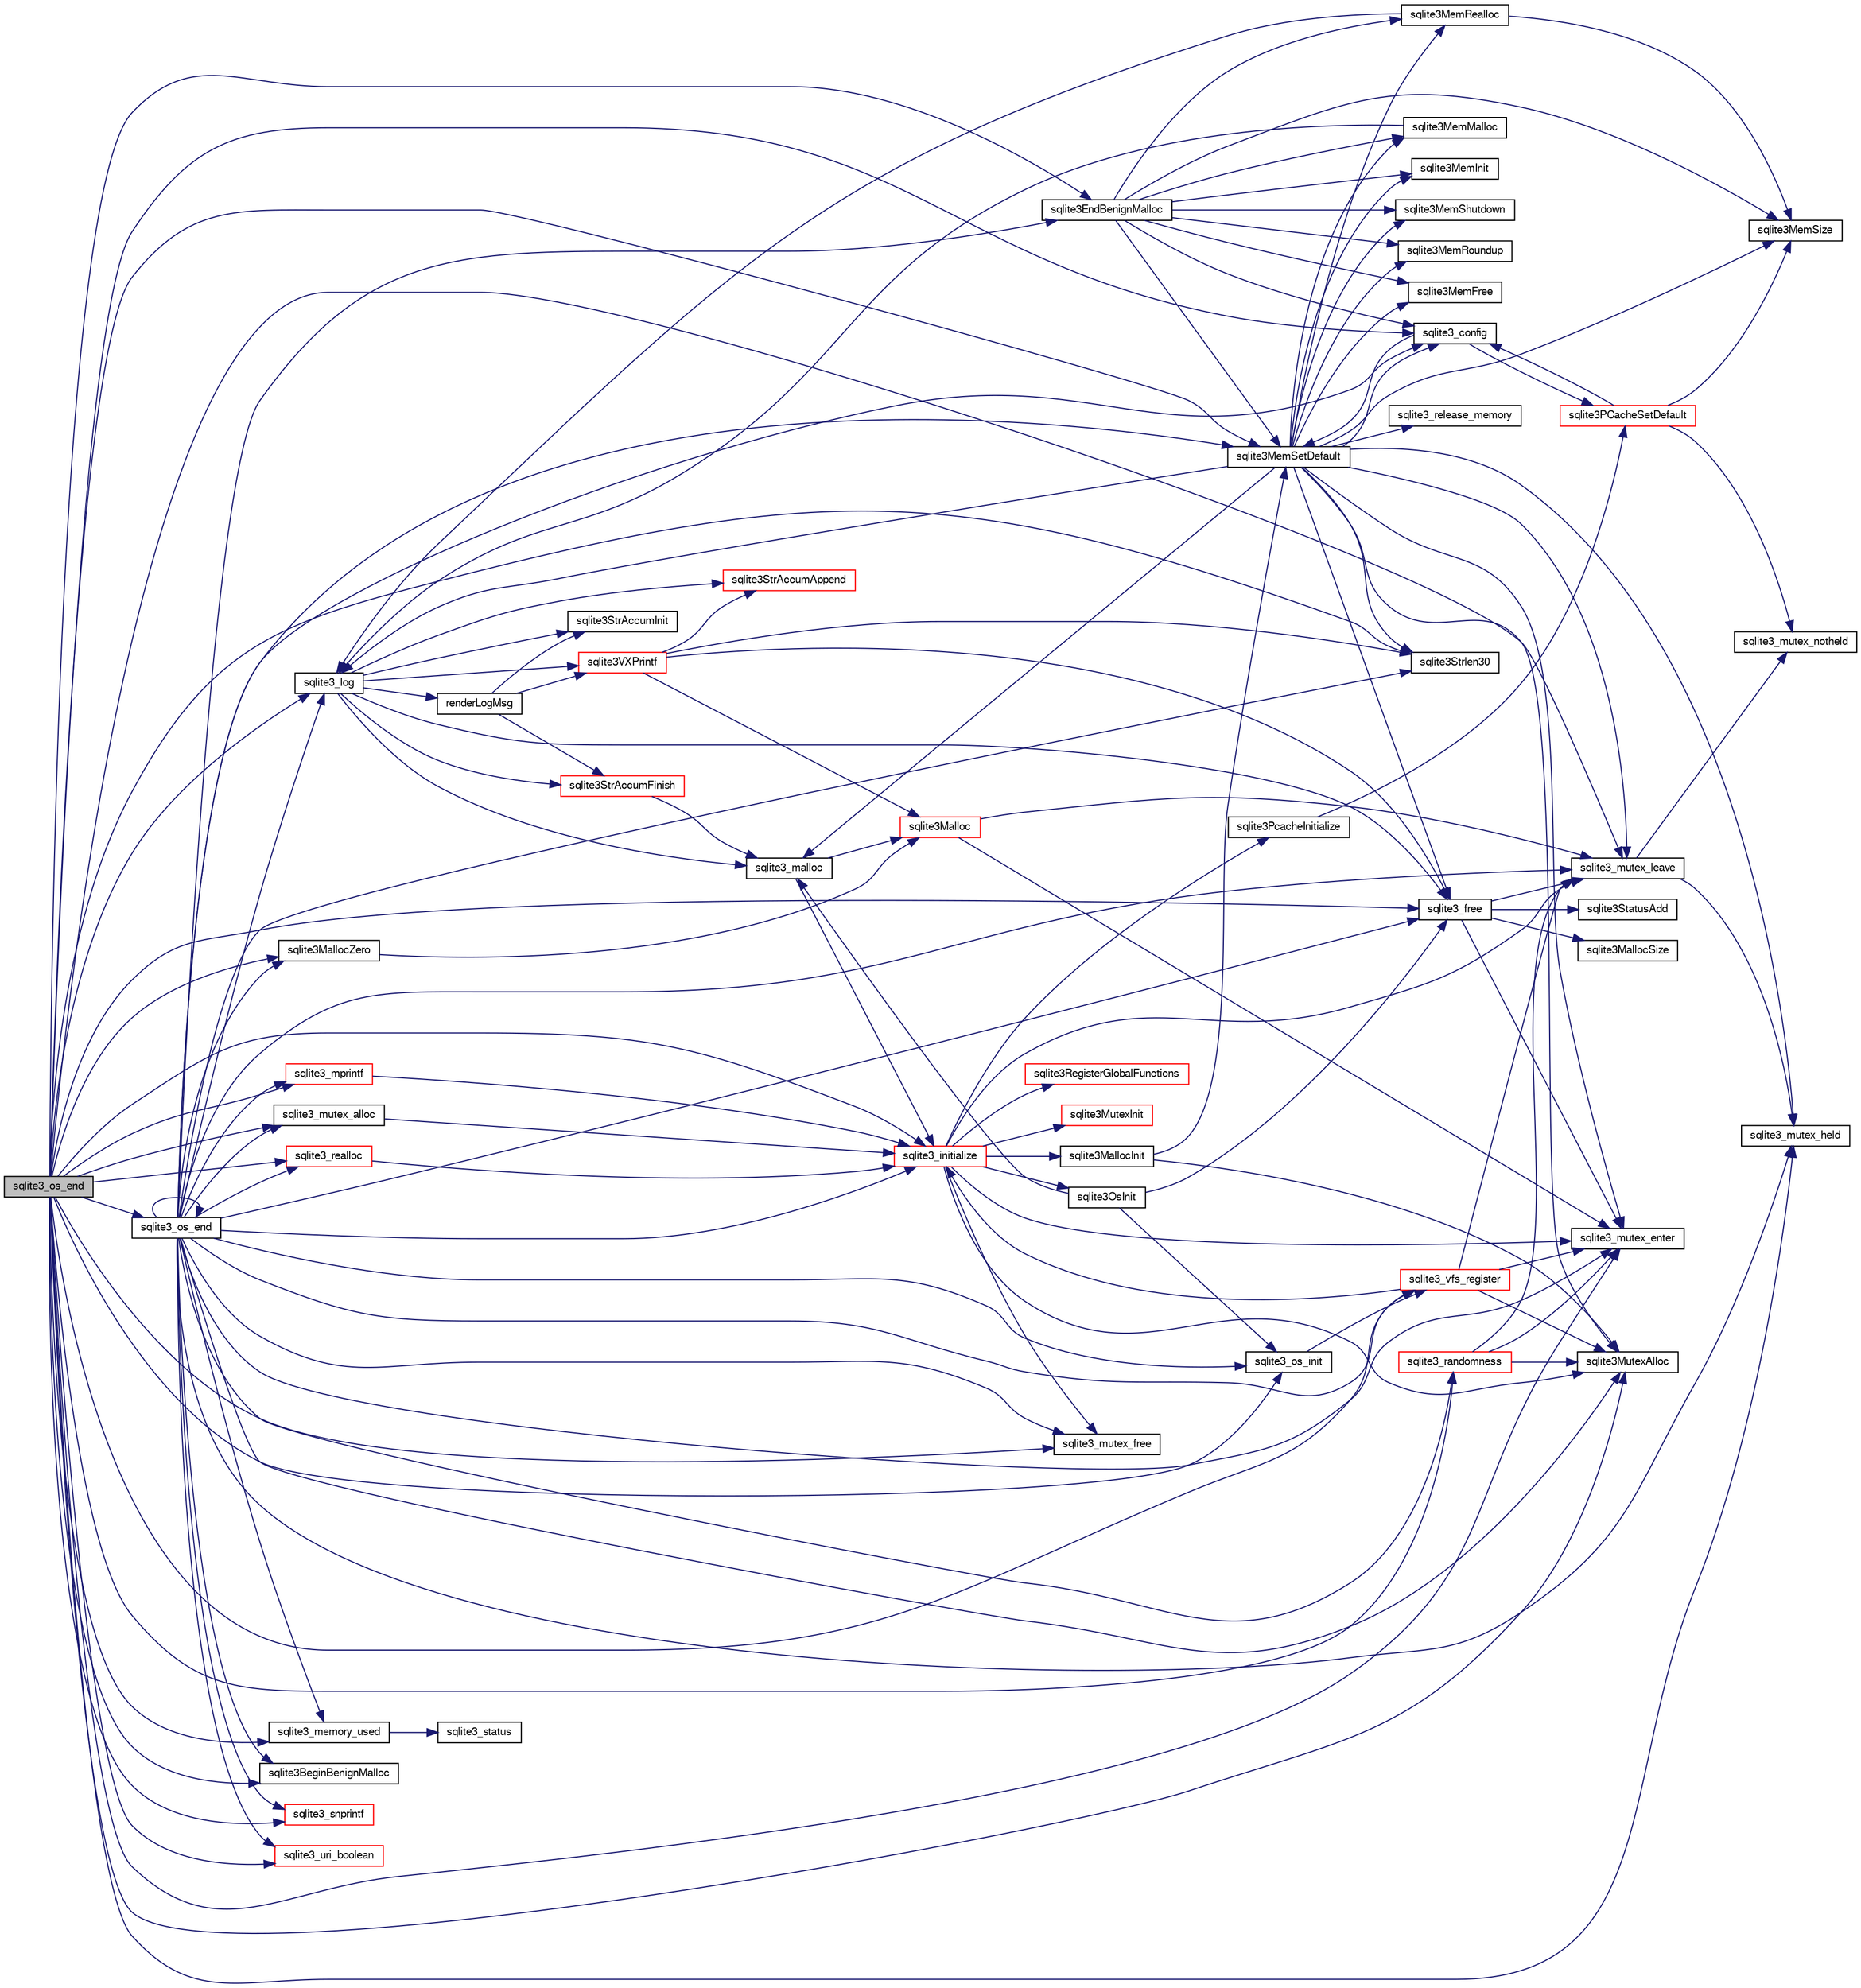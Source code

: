 digraph "sqlite3_os_end"
{
  edge [fontname="FreeSans",fontsize="10",labelfontname="FreeSans",labelfontsize="10"];
  node [fontname="FreeSans",fontsize="10",shape=record];
  rankdir="LR";
  Node52460 [label="sqlite3_os_end",height=0.2,width=0.4,color="black", fillcolor="grey75", style="filled", fontcolor="black"];
  Node52460 -> Node52461 [color="midnightblue",fontsize="10",style="solid",fontname="FreeSans"];
  Node52461 [label="sqlite3_log",height=0.2,width=0.4,color="black", fillcolor="white", style="filled",URL="$sqlite3_8c.html#a298c9699bf9c143662c6b1fec4b2dc3b"];
  Node52461 -> Node52462 [color="midnightblue",fontsize="10",style="solid",fontname="FreeSans"];
  Node52462 [label="renderLogMsg",height=0.2,width=0.4,color="black", fillcolor="white", style="filled",URL="$sqlite3_8c.html#a7a02b43ce0a27bb52085c7f446d115af"];
  Node52462 -> Node52463 [color="midnightblue",fontsize="10",style="solid",fontname="FreeSans"];
  Node52463 [label="sqlite3StrAccumInit",height=0.2,width=0.4,color="black", fillcolor="white", style="filled",URL="$sqlite3_8c.html#aabf95e113b9d54d519cd15a56215f560"];
  Node52462 -> Node52464 [color="midnightblue",fontsize="10",style="solid",fontname="FreeSans"];
  Node52464 [label="sqlite3VXPrintf",height=0.2,width=0.4,color="red", fillcolor="white", style="filled",URL="$sqlite3_8c.html#a63c25806c9bd4a2b76f9a0eb232c6bde"];
  Node52464 -> Node52465 [color="midnightblue",fontsize="10",style="solid",fontname="FreeSans"];
  Node52465 [label="sqlite3StrAccumAppend",height=0.2,width=0.4,color="red", fillcolor="white", style="filled",URL="$sqlite3_8c.html#a56664fa33def33c5a5245b623441d5e0"];
  Node52464 -> Node52483 [color="midnightblue",fontsize="10",style="solid",fontname="FreeSans"];
  Node52483 [label="sqlite3Malloc",height=0.2,width=0.4,color="red", fillcolor="white", style="filled",URL="$sqlite3_8c.html#a361a2eaa846b1885f123abe46f5d8b2b"];
  Node52483 -> Node52477 [color="midnightblue",fontsize="10",style="solid",fontname="FreeSans"];
  Node52477 [label="sqlite3_mutex_enter",height=0.2,width=0.4,color="black", fillcolor="white", style="filled",URL="$sqlite3_8c.html#a1c12cde690bd89f104de5cbad12a6bf5"];
  Node52483 -> Node52479 [color="midnightblue",fontsize="10",style="solid",fontname="FreeSans"];
  Node52479 [label="sqlite3_mutex_leave",height=0.2,width=0.4,color="black", fillcolor="white", style="filled",URL="$sqlite3_8c.html#a5838d235601dbd3c1fa993555c6bcc93"];
  Node52479 -> Node52471 [color="midnightblue",fontsize="10",style="solid",fontname="FreeSans"];
  Node52471 [label="sqlite3_mutex_held",height=0.2,width=0.4,color="black", fillcolor="white", style="filled",URL="$sqlite3_8c.html#acf77da68932b6bc163c5e68547ecc3e7"];
  Node52479 -> Node52480 [color="midnightblue",fontsize="10",style="solid",fontname="FreeSans"];
  Node52480 [label="sqlite3_mutex_notheld",height=0.2,width=0.4,color="black", fillcolor="white", style="filled",URL="$sqlite3_8c.html#a83967c837c1c000d3b5adcfaa688f5dc"];
  Node52464 -> Node52546 [color="midnightblue",fontsize="10",style="solid",fontname="FreeSans"];
  Node52546 [label="sqlite3Strlen30",height=0.2,width=0.4,color="black", fillcolor="white", style="filled",URL="$sqlite3_8c.html#a3dcd80ba41f1a308193dee74857b62a7"];
  Node52464 -> Node52476 [color="midnightblue",fontsize="10",style="solid",fontname="FreeSans"];
  Node52476 [label="sqlite3_free",height=0.2,width=0.4,color="black", fillcolor="white", style="filled",URL="$sqlite3_8c.html#a6552349e36a8a691af5487999ab09519"];
  Node52476 -> Node52477 [color="midnightblue",fontsize="10",style="solid",fontname="FreeSans"];
  Node52476 -> Node52478 [color="midnightblue",fontsize="10",style="solid",fontname="FreeSans"];
  Node52478 [label="sqlite3StatusAdd",height=0.2,width=0.4,color="black", fillcolor="white", style="filled",URL="$sqlite3_8c.html#afa029f93586aeab4cc85360905dae9cd"];
  Node52476 -> Node52474 [color="midnightblue",fontsize="10",style="solid",fontname="FreeSans"];
  Node52474 [label="sqlite3MallocSize",height=0.2,width=0.4,color="black", fillcolor="white", style="filled",URL="$sqlite3_8c.html#acf5d2a5f35270bafb050bd2def576955"];
  Node52476 -> Node52479 [color="midnightblue",fontsize="10",style="solid",fontname="FreeSans"];
  Node52462 -> Node52573 [color="midnightblue",fontsize="10",style="solid",fontname="FreeSans"];
  Node52573 [label="sqlite3StrAccumFinish",height=0.2,width=0.4,color="red", fillcolor="white", style="filled",URL="$sqlite3_8c.html#adb7f26b10ac1b847db6f000ef4c2e2ba"];
  Node52573 -> Node52548 [color="midnightblue",fontsize="10",style="solid",fontname="FreeSans"];
  Node52548 [label="sqlite3_malloc",height=0.2,width=0.4,color="black", fillcolor="white", style="filled",URL="$sqlite3_8c.html#ac79dba55fc32b6a840cf5a9769bce7cd"];
  Node52548 -> Node52489 [color="midnightblue",fontsize="10",style="solid",fontname="FreeSans"];
  Node52489 [label="sqlite3_initialize",height=0.2,width=0.4,color="red", fillcolor="white", style="filled",URL="$sqlite3_8c.html#ab0c0ee2d5d4cf8b28e9572296a8861df"];
  Node52489 -> Node52490 [color="midnightblue",fontsize="10",style="solid",fontname="FreeSans"];
  Node52490 [label="sqlite3MutexInit",height=0.2,width=0.4,color="red", fillcolor="white", style="filled",URL="$sqlite3_8c.html#a7906afcdd1cdb3d0007eb932398a1158"];
  Node52489 -> Node52508 [color="midnightblue",fontsize="10",style="solid",fontname="FreeSans"];
  Node52508 [label="sqlite3MutexAlloc",height=0.2,width=0.4,color="black", fillcolor="white", style="filled",URL="$sqlite3_8c.html#a0e3f432ee581f6876b590e7ad7e84e19"];
  Node52489 -> Node52477 [color="midnightblue",fontsize="10",style="solid",fontname="FreeSans"];
  Node52489 -> Node52509 [color="midnightblue",fontsize="10",style="solid",fontname="FreeSans"];
  Node52509 [label="sqlite3MallocInit",height=0.2,width=0.4,color="black", fillcolor="white", style="filled",URL="$sqlite3_8c.html#a9e06f9e7cad0d83ce80ab493c9533552"];
  Node52509 -> Node52510 [color="midnightblue",fontsize="10",style="solid",fontname="FreeSans"];
  Node52510 [label="sqlite3MemSetDefault",height=0.2,width=0.4,color="black", fillcolor="white", style="filled",URL="$sqlite3_8c.html#a162fbfd727e92c5f8f72625b5ff62549"];
  Node52510 -> Node52511 [color="midnightblue",fontsize="10",style="solid",fontname="FreeSans"];
  Node52511 [label="sqlite3MemMalloc",height=0.2,width=0.4,color="black", fillcolor="white", style="filled",URL="$sqlite3_8c.html#a53157f1a669f949332f44ca9f15c0a43"];
  Node52511 -> Node52461 [color="midnightblue",fontsize="10",style="solid",fontname="FreeSans"];
  Node52510 -> Node52512 [color="midnightblue",fontsize="10",style="solid",fontname="FreeSans"];
  Node52512 [label="sqlite3MemFree",height=0.2,width=0.4,color="black", fillcolor="white", style="filled",URL="$sqlite3_8c.html#a4198492989c7a427e3d704c06058850a"];
  Node52510 -> Node52513 [color="midnightblue",fontsize="10",style="solid",fontname="FreeSans"];
  Node52513 [label="sqlite3MemRealloc",height=0.2,width=0.4,color="black", fillcolor="white", style="filled",URL="$sqlite3_8c.html#addd043cc5742c3b0cf536763cd4e6948"];
  Node52513 -> Node52461 [color="midnightblue",fontsize="10",style="solid",fontname="FreeSans"];
  Node52513 -> Node52514 [color="midnightblue",fontsize="10",style="solid",fontname="FreeSans"];
  Node52514 [label="sqlite3MemSize",height=0.2,width=0.4,color="black", fillcolor="white", style="filled",URL="$sqlite3_8c.html#a564962938d56643e999de431c190f937"];
  Node52510 -> Node52514 [color="midnightblue",fontsize="10",style="solid",fontname="FreeSans"];
  Node52510 -> Node52515 [color="midnightblue",fontsize="10",style="solid",fontname="FreeSans"];
  Node52515 [label="sqlite3MemRoundup",height=0.2,width=0.4,color="black", fillcolor="white", style="filled",URL="$sqlite3_8c.html#ac9d66a2d2d224dfafcf6a49d48436ddc"];
  Node52510 -> Node52516 [color="midnightblue",fontsize="10",style="solid",fontname="FreeSans"];
  Node52516 [label="sqlite3MemInit",height=0.2,width=0.4,color="black", fillcolor="white", style="filled",URL="$sqlite3_8c.html#a1ec61c1becf036ba7fcb571ae51300af"];
  Node52510 -> Node52517 [color="midnightblue",fontsize="10",style="solid",fontname="FreeSans"];
  Node52517 [label="sqlite3MemShutdown",height=0.2,width=0.4,color="black", fillcolor="white", style="filled",URL="$sqlite3_8c.html#a934531b3f7c4743196f453ce6db028dc"];
  Node52510 -> Node52518 [color="midnightblue",fontsize="10",style="solid",fontname="FreeSans"];
  Node52518 [label="sqlite3_config",height=0.2,width=0.4,color="black", fillcolor="white", style="filled",URL="$sqlite3_8c.html#a74ad420b6f26bc06a04ff6ecec8a8c91"];
  Node52518 -> Node52510 [color="midnightblue",fontsize="10",style="solid",fontname="FreeSans"];
  Node52518 -> Node52519 [color="midnightblue",fontsize="10",style="solid",fontname="FreeSans"];
  Node52519 [label="sqlite3PCacheSetDefault",height=0.2,width=0.4,color="red", fillcolor="white", style="filled",URL="$sqlite3_8c.html#a91974afe7709a742451438556ee0c70c"];
  Node52519 -> Node52518 [color="midnightblue",fontsize="10",style="solid",fontname="FreeSans"];
  Node52519 -> Node52480 [color="midnightblue",fontsize="10",style="solid",fontname="FreeSans"];
  Node52519 -> Node52514 [color="midnightblue",fontsize="10",style="solid",fontname="FreeSans"];
  Node52510 -> Node52508 [color="midnightblue",fontsize="10",style="solid",fontname="FreeSans"];
  Node52510 -> Node52477 [color="midnightblue",fontsize="10",style="solid",fontname="FreeSans"];
  Node52510 -> Node52479 [color="midnightblue",fontsize="10",style="solid",fontname="FreeSans"];
  Node52510 -> Node52546 [color="midnightblue",fontsize="10",style="solid",fontname="FreeSans"];
  Node52510 -> Node52471 [color="midnightblue",fontsize="10",style="solid",fontname="FreeSans"];
  Node52510 -> Node52547 [color="midnightblue",fontsize="10",style="solid",fontname="FreeSans"];
  Node52547 [label="sqlite3_release_memory",height=0.2,width=0.4,color="black", fillcolor="white", style="filled",URL="$sqlite3_8c.html#a91037e7ef182e008677dae146e15cf92"];
  Node52510 -> Node52548 [color="midnightblue",fontsize="10",style="solid",fontname="FreeSans"];
  Node52510 -> Node52476 [color="midnightblue",fontsize="10",style="solid",fontname="FreeSans"];
  Node52510 -> Node52461 [color="midnightblue",fontsize="10",style="solid",fontname="FreeSans"];
  Node52509 -> Node52508 [color="midnightblue",fontsize="10",style="solid",fontname="FreeSans"];
  Node52489 -> Node52479 [color="midnightblue",fontsize="10",style="solid",fontname="FreeSans"];
  Node52489 -> Node52549 [color="midnightblue",fontsize="10",style="solid",fontname="FreeSans"];
  Node52549 [label="sqlite3RegisterGlobalFunctions",height=0.2,width=0.4,color="red", fillcolor="white", style="filled",URL="$sqlite3_8c.html#a9f75bd111010f29e1b8d74344473c4ec"];
  Node52489 -> Node52730 [color="midnightblue",fontsize="10",style="solid",fontname="FreeSans"];
  Node52730 [label="sqlite3PcacheInitialize",height=0.2,width=0.4,color="black", fillcolor="white", style="filled",URL="$sqlite3_8c.html#a2902c61ddc88bea002c4d69fe4052b1f"];
  Node52730 -> Node52519 [color="midnightblue",fontsize="10",style="solid",fontname="FreeSans"];
  Node52489 -> Node52731 [color="midnightblue",fontsize="10",style="solid",fontname="FreeSans"];
  Node52731 [label="sqlite3OsInit",height=0.2,width=0.4,color="black", fillcolor="white", style="filled",URL="$sqlite3_8c.html#afeaa886fe1ca086a30fd278b1d069762"];
  Node52731 -> Node52548 [color="midnightblue",fontsize="10",style="solid",fontname="FreeSans"];
  Node52731 -> Node52476 [color="midnightblue",fontsize="10",style="solid",fontname="FreeSans"];
  Node52731 -> Node52732 [color="midnightblue",fontsize="10",style="solid",fontname="FreeSans"];
  Node52732 [label="sqlite3_os_init",height=0.2,width=0.4,color="black", fillcolor="white", style="filled",URL="$sqlite3_8c.html#acebc2290d00a32d3afe2361f2979038b"];
  Node52732 -> Node52733 [color="midnightblue",fontsize="10",style="solid",fontname="FreeSans"];
  Node52733 [label="sqlite3_vfs_register",height=0.2,width=0.4,color="red", fillcolor="white", style="filled",URL="$sqlite3_8c.html#a7184b289ccd4c4c7200589137d88c4ae"];
  Node52733 -> Node52489 [color="midnightblue",fontsize="10",style="solid",fontname="FreeSans"];
  Node52733 -> Node52508 [color="midnightblue",fontsize="10",style="solid",fontname="FreeSans"];
  Node52733 -> Node52477 [color="midnightblue",fontsize="10",style="solid",fontname="FreeSans"];
  Node52733 -> Node52479 [color="midnightblue",fontsize="10",style="solid",fontname="FreeSans"];
  Node52489 -> Node52736 [color="midnightblue",fontsize="10",style="solid",fontname="FreeSans"];
  Node52736 [label="sqlite3_mutex_free",height=0.2,width=0.4,color="black", fillcolor="white", style="filled",URL="$sqlite3_8c.html#a2db2e72e08f6873afa9c61b0ec726fec"];
  Node52548 -> Node52483 [color="midnightblue",fontsize="10",style="solid",fontname="FreeSans"];
  Node52461 -> Node52463 [color="midnightblue",fontsize="10",style="solid",fontname="FreeSans"];
  Node52461 -> Node52464 [color="midnightblue",fontsize="10",style="solid",fontname="FreeSans"];
  Node52461 -> Node52573 [color="midnightblue",fontsize="10",style="solid",fontname="FreeSans"];
  Node52461 -> Node52548 [color="midnightblue",fontsize="10",style="solid",fontname="FreeSans"];
  Node52461 -> Node52476 [color="midnightblue",fontsize="10",style="solid",fontname="FreeSans"];
  Node52461 -> Node52465 [color="midnightblue",fontsize="10",style="solid",fontname="FreeSans"];
  Node52460 -> Node52508 [color="midnightblue",fontsize="10",style="solid",fontname="FreeSans"];
  Node52460 -> Node52477 [color="midnightblue",fontsize="10",style="solid",fontname="FreeSans"];
  Node52460 -> Node52743 [color="midnightblue",fontsize="10",style="solid",fontname="FreeSans"];
  Node52743 [label="sqlite3_memory_used",height=0.2,width=0.4,color="black", fillcolor="white", style="filled",URL="$sqlite3_8c.html#abedb79a850df1979a693632736616f3f"];
  Node52743 -> Node52744 [color="midnightblue",fontsize="10",style="solid",fontname="FreeSans"];
  Node52744 [label="sqlite3_status",height=0.2,width=0.4,color="black", fillcolor="white", style="filled",URL="$sqlite3_8c.html#ac74c51c2111f457b2cd463f0bdf88f86"];
  Node52460 -> Node52479 [color="midnightblue",fontsize="10",style="solid",fontname="FreeSans"];
  Node52460 -> Node52510 [color="midnightblue",fontsize="10",style="solid",fontname="FreeSans"];
  Node52460 -> Node52518 [color="midnightblue",fontsize="10",style="solid",fontname="FreeSans"];
  Node52460 -> Node52495 [color="midnightblue",fontsize="10",style="solid",fontname="FreeSans"];
  Node52495 [label="sqlite3MallocZero",height=0.2,width=0.4,color="black", fillcolor="white", style="filled",URL="$sqlite3_8c.html#ab3e07a30b9b5471f9f5e8f9cb7229934"];
  Node52495 -> Node52483 [color="midnightblue",fontsize="10",style="solid",fontname="FreeSans"];
  Node52460 -> Node52476 [color="midnightblue",fontsize="10",style="solid",fontname="FreeSans"];
  Node52460 -> Node52489 [color="midnightblue",fontsize="10",style="solid",fontname="FreeSans"];
  Node52460 -> Node52532 [color="midnightblue",fontsize="10",style="solid",fontname="FreeSans"];
  Node52532 [label="sqlite3BeginBenignMalloc",height=0.2,width=0.4,color="black", fillcolor="white", style="filled",URL="$sqlite3_8c.html#a3344c0e2b1b6df701a1cb326602fac14"];
  Node52460 -> Node52533 [color="midnightblue",fontsize="10",style="solid",fontname="FreeSans"];
  Node52533 [label="sqlite3EndBenignMalloc",height=0.2,width=0.4,color="black", fillcolor="white", style="filled",URL="$sqlite3_8c.html#a4582127cc64d483dc66c7acf9d8d8fbb"];
  Node52533 -> Node52511 [color="midnightblue",fontsize="10",style="solid",fontname="FreeSans"];
  Node52533 -> Node52512 [color="midnightblue",fontsize="10",style="solid",fontname="FreeSans"];
  Node52533 -> Node52513 [color="midnightblue",fontsize="10",style="solid",fontname="FreeSans"];
  Node52533 -> Node52514 [color="midnightblue",fontsize="10",style="solid",fontname="FreeSans"];
  Node52533 -> Node52515 [color="midnightblue",fontsize="10",style="solid",fontname="FreeSans"];
  Node52533 -> Node52516 [color="midnightblue",fontsize="10",style="solid",fontname="FreeSans"];
  Node52533 -> Node52517 [color="midnightblue",fontsize="10",style="solid",fontname="FreeSans"];
  Node52533 -> Node52510 [color="midnightblue",fontsize="10",style="solid",fontname="FreeSans"];
  Node52533 -> Node52518 [color="midnightblue",fontsize="10",style="solid",fontname="FreeSans"];
  Node52460 -> Node52571 [color="midnightblue",fontsize="10",style="solid",fontname="FreeSans"];
  Node52571 [label="sqlite3_snprintf",height=0.2,width=0.4,color="red", fillcolor="white", style="filled",URL="$sqlite3_8c.html#aa2695a752e971577f5784122f2013c40"];
  Node52460 -> Node52638 [color="midnightblue",fontsize="10",style="solid",fontname="FreeSans"];
  Node52638 [label="sqlite3_randomness",height=0.2,width=0.4,color="red", fillcolor="white", style="filled",URL="$sqlite3_8c.html#aa452ad88657d4606e137b09c4e9315c7"];
  Node52638 -> Node52508 [color="midnightblue",fontsize="10",style="solid",fontname="FreeSans"];
  Node52638 -> Node52477 [color="midnightblue",fontsize="10",style="solid",fontname="FreeSans"];
  Node52638 -> Node52479 [color="midnightblue",fontsize="10",style="solid",fontname="FreeSans"];
  Node52460 -> Node52632 [color="midnightblue",fontsize="10",style="solid",fontname="FreeSans"];
  Node52632 [label="sqlite3_mprintf",height=0.2,width=0.4,color="red", fillcolor="white", style="filled",URL="$sqlite3_8c.html#a4ae85b8d9051570b833812ea1f7d632a"];
  Node52632 -> Node52489 [color="midnightblue",fontsize="10",style="solid",fontname="FreeSans"];
  Node52460 -> Node52471 [color="midnightblue",fontsize="10",style="solid",fontname="FreeSans"];
  Node52460 -> Node52736 [color="midnightblue",fontsize="10",style="solid",fontname="FreeSans"];
  Node52460 -> Node52546 [color="midnightblue",fontsize="10",style="solid",fontname="FreeSans"];
  Node52460 -> Node52521 [color="midnightblue",fontsize="10",style="solid",fontname="FreeSans"];
  Node52521 [label="sqlite3_mutex_alloc",height=0.2,width=0.4,color="black", fillcolor="white", style="filled",URL="$sqlite3_8c.html#a8901f723153246da34f86e0844cbadaa"];
  Node52521 -> Node52489 [color="midnightblue",fontsize="10",style="solid",fontname="FreeSans"];
  Node52460 -> Node52662 [color="midnightblue",fontsize="10",style="solid",fontname="FreeSans"];
  Node52662 [label="sqlite3_realloc",height=0.2,width=0.4,color="red", fillcolor="white", style="filled",URL="$sqlite3_8c.html#a822d9e42f6ab4b2ec803f311aeb9618d"];
  Node52662 -> Node52489 [color="midnightblue",fontsize="10",style="solid",fontname="FreeSans"];
  Node52460 -> Node52745 [color="midnightblue",fontsize="10",style="solid",fontname="FreeSans"];
  Node52745 [label="sqlite3_uri_boolean",height=0.2,width=0.4,color="red", fillcolor="white", style="filled",URL="$sqlite3_8c.html#a1124cc9034bdbc616bb6d54455a4110f"];
  Node52460 -> Node52732 [color="midnightblue",fontsize="10",style="solid",fontname="FreeSans"];
  Node52460 -> Node52733 [color="midnightblue",fontsize="10",style="solid",fontname="FreeSans"];
  Node52460 -> Node52752 [color="midnightblue",fontsize="10",style="solid",fontname="FreeSans"];
  Node52752 [label="sqlite3_os_end",height=0.2,width=0.4,color="black", fillcolor="white", style="filled",URL="$sqlite3_8c.html#a2288c95881ecca13d994e42b6a958906"];
  Node52752 -> Node52461 [color="midnightblue",fontsize="10",style="solid",fontname="FreeSans"];
  Node52752 -> Node52508 [color="midnightblue",fontsize="10",style="solid",fontname="FreeSans"];
  Node52752 -> Node52477 [color="midnightblue",fontsize="10",style="solid",fontname="FreeSans"];
  Node52752 -> Node52743 [color="midnightblue",fontsize="10",style="solid",fontname="FreeSans"];
  Node52752 -> Node52479 [color="midnightblue",fontsize="10",style="solid",fontname="FreeSans"];
  Node52752 -> Node52510 [color="midnightblue",fontsize="10",style="solid",fontname="FreeSans"];
  Node52752 -> Node52518 [color="midnightblue",fontsize="10",style="solid",fontname="FreeSans"];
  Node52752 -> Node52495 [color="midnightblue",fontsize="10",style="solid",fontname="FreeSans"];
  Node52752 -> Node52476 [color="midnightblue",fontsize="10",style="solid",fontname="FreeSans"];
  Node52752 -> Node52489 [color="midnightblue",fontsize="10",style="solid",fontname="FreeSans"];
  Node52752 -> Node52532 [color="midnightblue",fontsize="10",style="solid",fontname="FreeSans"];
  Node52752 -> Node52533 [color="midnightblue",fontsize="10",style="solid",fontname="FreeSans"];
  Node52752 -> Node52571 [color="midnightblue",fontsize="10",style="solid",fontname="FreeSans"];
  Node52752 -> Node52638 [color="midnightblue",fontsize="10",style="solid",fontname="FreeSans"];
  Node52752 -> Node52632 [color="midnightblue",fontsize="10",style="solid",fontname="FreeSans"];
  Node52752 -> Node52471 [color="midnightblue",fontsize="10",style="solid",fontname="FreeSans"];
  Node52752 -> Node52736 [color="midnightblue",fontsize="10",style="solid",fontname="FreeSans"];
  Node52752 -> Node52546 [color="midnightblue",fontsize="10",style="solid",fontname="FreeSans"];
  Node52752 -> Node52521 [color="midnightblue",fontsize="10",style="solid",fontname="FreeSans"];
  Node52752 -> Node52662 [color="midnightblue",fontsize="10",style="solid",fontname="FreeSans"];
  Node52752 -> Node52745 [color="midnightblue",fontsize="10",style="solid",fontname="FreeSans"];
  Node52752 -> Node52732 [color="midnightblue",fontsize="10",style="solid",fontname="FreeSans"];
  Node52752 -> Node52733 [color="midnightblue",fontsize="10",style="solid",fontname="FreeSans"];
  Node52752 -> Node52752 [color="midnightblue",fontsize="10",style="solid",fontname="FreeSans"];
}
